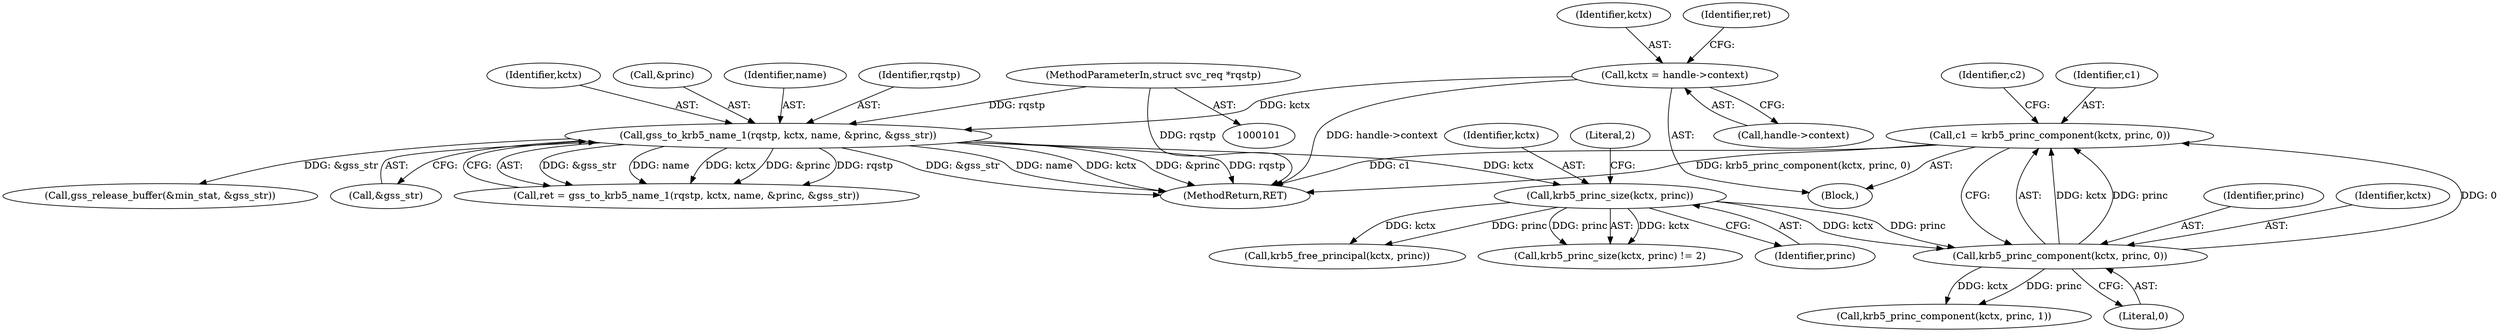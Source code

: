 digraph "0_krb5_6609658db0799053fbef0d7d0aa2f1fd68ef32d8@pointer" {
"1000211" [label="(Call,c1 = krb5_princ_component(kctx, princ, 0))"];
"1000213" [label="(Call,krb5_princ_component(kctx, princ, 0))"];
"1000206" [label="(Call,krb5_princ_size(kctx, princ))"];
"1000181" [label="(Call,gss_to_krb5_name_1(rqstp, kctx, name, &princ, &gss_str))"];
"1000102" [label="(MethodParameterIn,struct svc_req *rqstp)"];
"1000174" [label="(Call,kctx = handle->context)"];
"1000185" [label="(Call,&princ)"];
"1000219" [label="(Call,krb5_princ_component(kctx, princ, 1))"];
"1000103" [label="(Block,)"];
"1000272" [label="(Call,krb5_free_principal(kctx, princ))"];
"1000187" [label="(Call,&gss_str)"];
"1000215" [label="(Identifier,princ)"];
"1000175" [label="(Identifier,kctx)"];
"1000213" [label="(Call,krb5_princ_component(kctx, princ, 0))"];
"1000176" [label="(Call,handle->context)"];
"1000179" [label="(Call,ret = gss_to_krb5_name_1(rqstp, kctx, name, &princ, &gss_str))"];
"1000214" [label="(Identifier,kctx)"];
"1000211" [label="(Call,c1 = krb5_princ_component(kctx, princ, 0))"];
"1000216" [label="(Literal,0)"];
"1000209" [label="(Literal,2)"];
"1000283" [label="(MethodReturn,RET)"];
"1000181" [label="(Call,gss_to_krb5_name_1(rqstp, kctx, name, &princ, &gss_str))"];
"1000205" [label="(Call,krb5_princ_size(kctx, princ) != 2)"];
"1000206" [label="(Call,krb5_princ_size(kctx, princ))"];
"1000174" [label="(Call,kctx = handle->context)"];
"1000102" [label="(MethodParameterIn,struct svc_req *rqstp)"];
"1000184" [label="(Identifier,name)"];
"1000182" [label="(Identifier,rqstp)"];
"1000208" [label="(Identifier,princ)"];
"1000218" [label="(Identifier,c2)"];
"1000180" [label="(Identifier,ret)"];
"1000183" [label="(Identifier,kctx)"];
"1000212" [label="(Identifier,c1)"];
"1000207" [label="(Identifier,kctx)"];
"1000267" [label="(Call,gss_release_buffer(&min_stat, &gss_str))"];
"1000211" -> "1000103"  [label="AST: "];
"1000211" -> "1000213"  [label="CFG: "];
"1000212" -> "1000211"  [label="AST: "];
"1000213" -> "1000211"  [label="AST: "];
"1000218" -> "1000211"  [label="CFG: "];
"1000211" -> "1000283"  [label="DDG: c1"];
"1000211" -> "1000283"  [label="DDG: krb5_princ_component(kctx, princ, 0)"];
"1000213" -> "1000211"  [label="DDG: kctx"];
"1000213" -> "1000211"  [label="DDG: princ"];
"1000213" -> "1000211"  [label="DDG: 0"];
"1000213" -> "1000216"  [label="CFG: "];
"1000214" -> "1000213"  [label="AST: "];
"1000215" -> "1000213"  [label="AST: "];
"1000216" -> "1000213"  [label="AST: "];
"1000206" -> "1000213"  [label="DDG: kctx"];
"1000206" -> "1000213"  [label="DDG: princ"];
"1000213" -> "1000219"  [label="DDG: kctx"];
"1000213" -> "1000219"  [label="DDG: princ"];
"1000206" -> "1000205"  [label="AST: "];
"1000206" -> "1000208"  [label="CFG: "];
"1000207" -> "1000206"  [label="AST: "];
"1000208" -> "1000206"  [label="AST: "];
"1000209" -> "1000206"  [label="CFG: "];
"1000206" -> "1000205"  [label="DDG: kctx"];
"1000206" -> "1000205"  [label="DDG: princ"];
"1000181" -> "1000206"  [label="DDG: kctx"];
"1000206" -> "1000272"  [label="DDG: kctx"];
"1000206" -> "1000272"  [label="DDG: princ"];
"1000181" -> "1000179"  [label="AST: "];
"1000181" -> "1000187"  [label="CFG: "];
"1000182" -> "1000181"  [label="AST: "];
"1000183" -> "1000181"  [label="AST: "];
"1000184" -> "1000181"  [label="AST: "];
"1000185" -> "1000181"  [label="AST: "];
"1000187" -> "1000181"  [label="AST: "];
"1000179" -> "1000181"  [label="CFG: "];
"1000181" -> "1000283"  [label="DDG: &princ"];
"1000181" -> "1000283"  [label="DDG: rqstp"];
"1000181" -> "1000283"  [label="DDG: &gss_str"];
"1000181" -> "1000283"  [label="DDG: name"];
"1000181" -> "1000283"  [label="DDG: kctx"];
"1000181" -> "1000179"  [label="DDG: &gss_str"];
"1000181" -> "1000179"  [label="DDG: name"];
"1000181" -> "1000179"  [label="DDG: kctx"];
"1000181" -> "1000179"  [label="DDG: &princ"];
"1000181" -> "1000179"  [label="DDG: rqstp"];
"1000102" -> "1000181"  [label="DDG: rqstp"];
"1000174" -> "1000181"  [label="DDG: kctx"];
"1000181" -> "1000267"  [label="DDG: &gss_str"];
"1000102" -> "1000101"  [label="AST: "];
"1000102" -> "1000283"  [label="DDG: rqstp"];
"1000174" -> "1000103"  [label="AST: "];
"1000174" -> "1000176"  [label="CFG: "];
"1000175" -> "1000174"  [label="AST: "];
"1000176" -> "1000174"  [label="AST: "];
"1000180" -> "1000174"  [label="CFG: "];
"1000174" -> "1000283"  [label="DDG: handle->context"];
}
